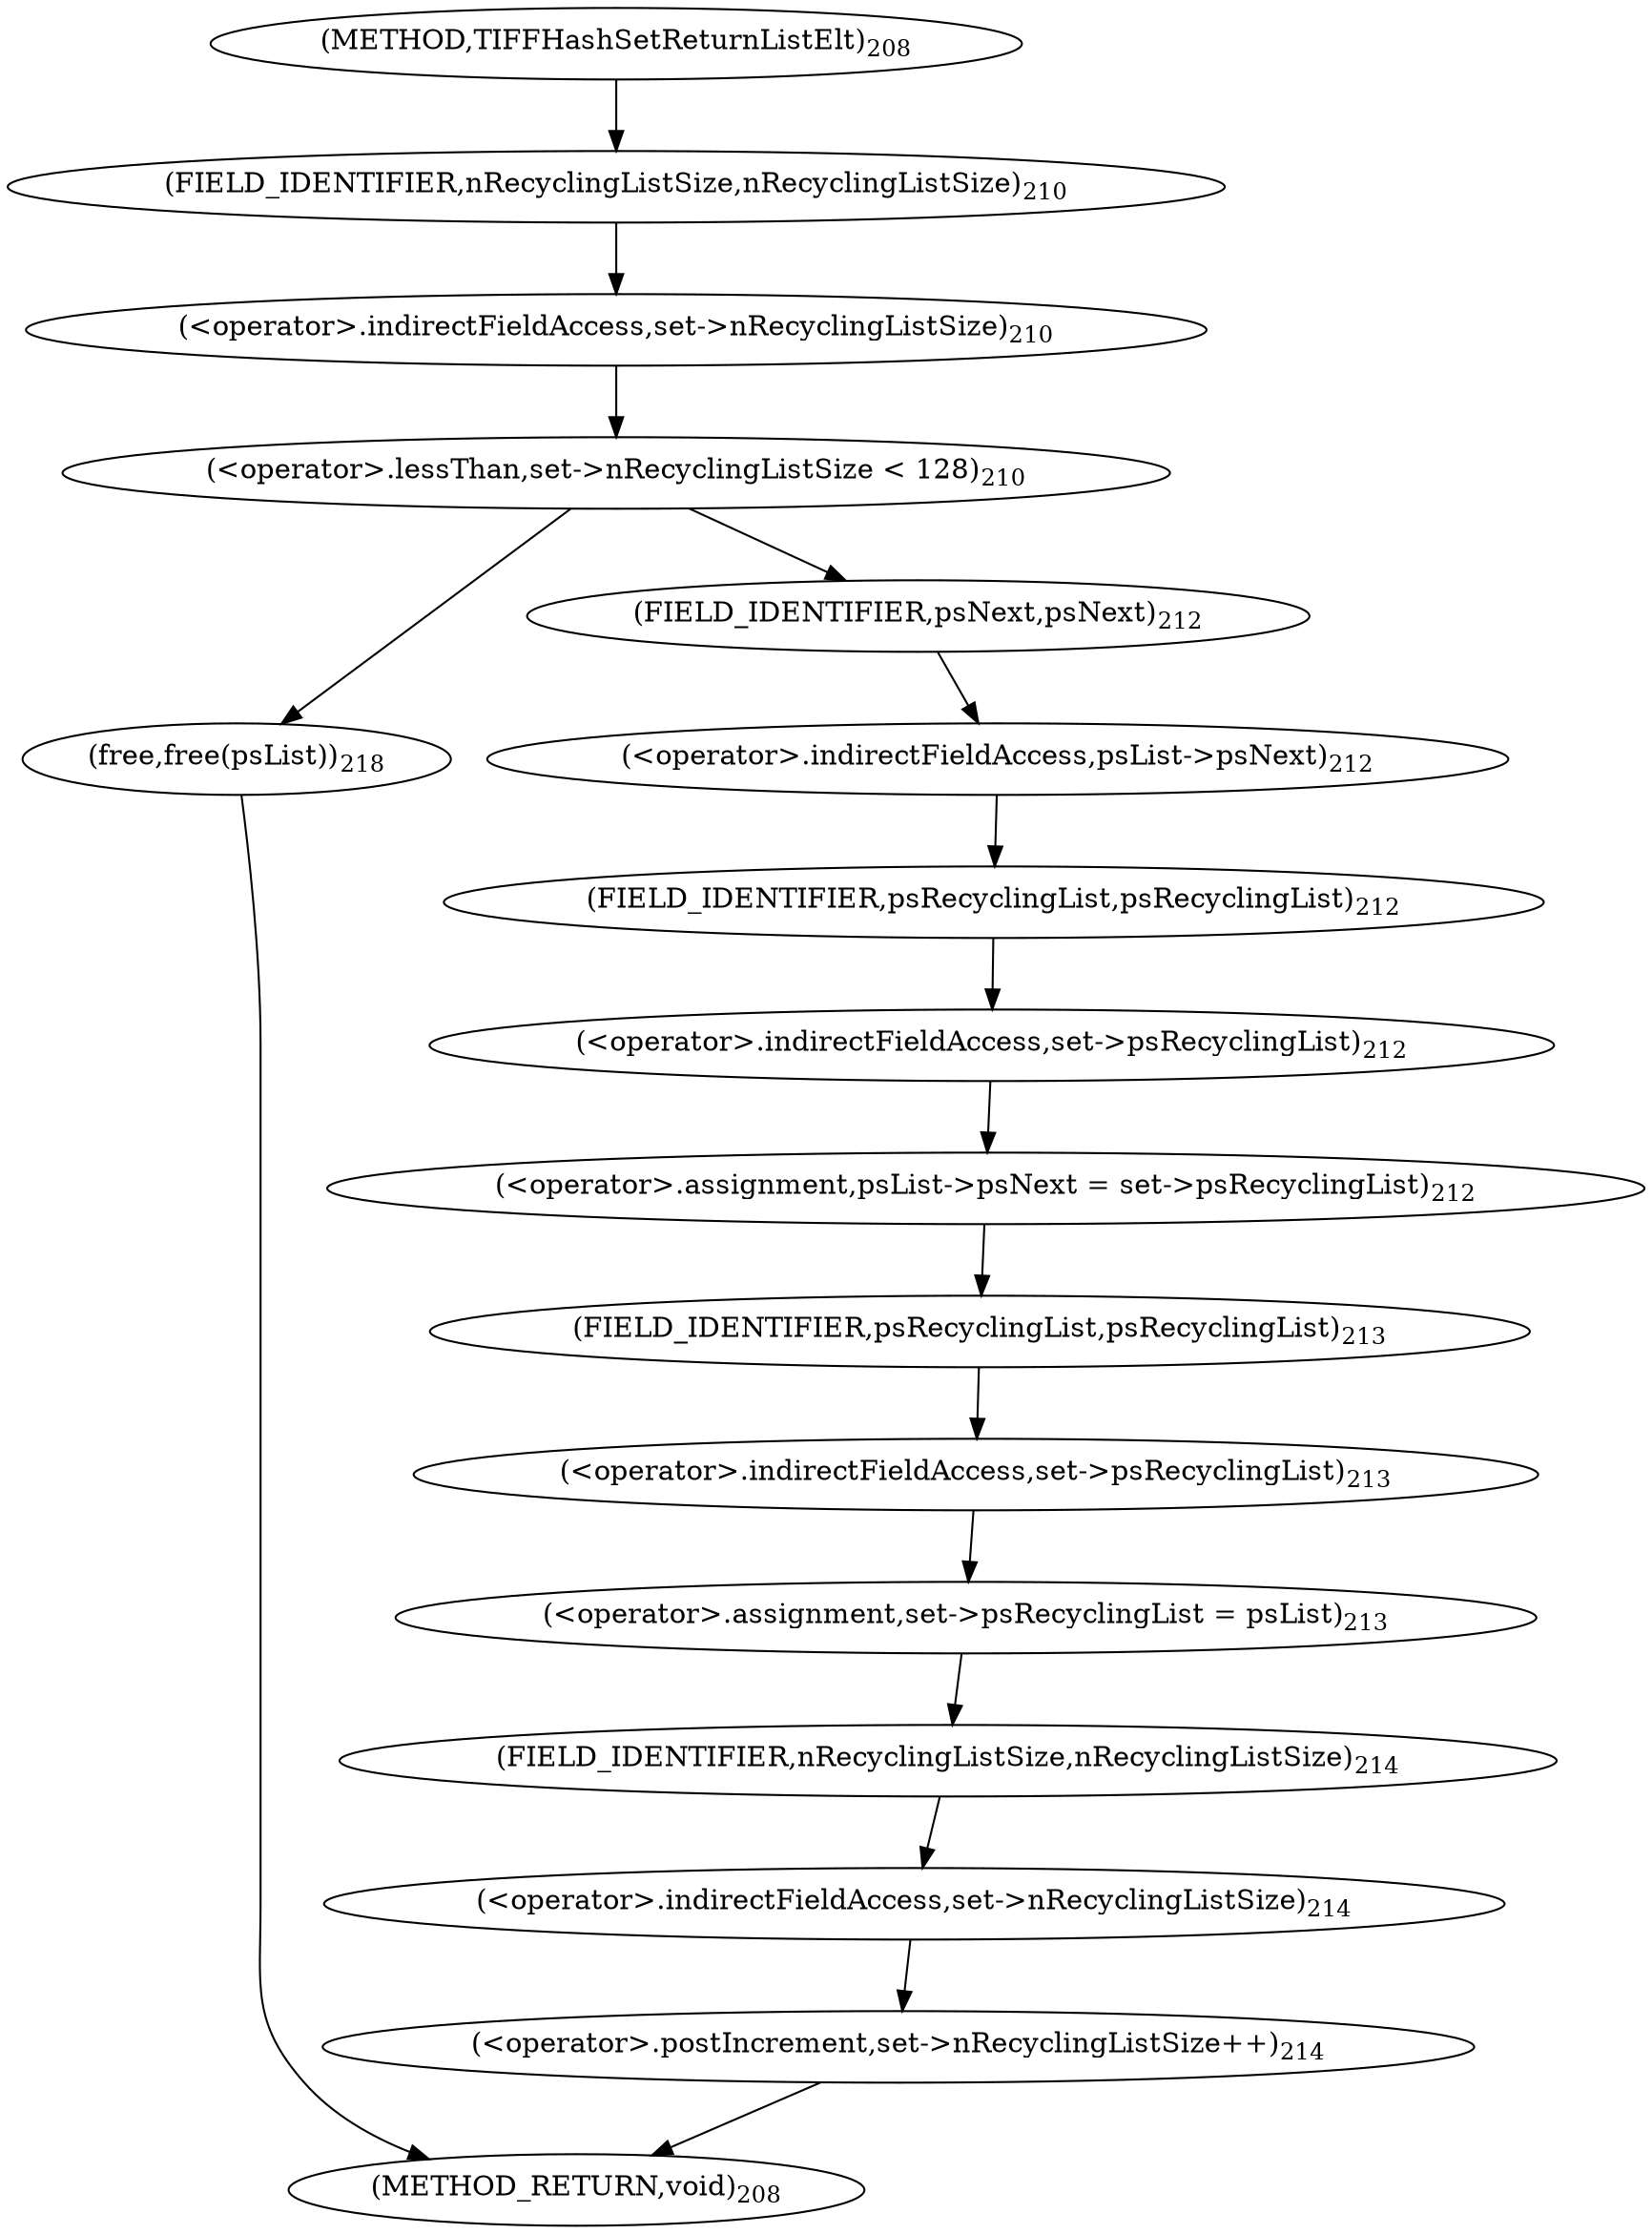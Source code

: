 digraph "TIFFHashSetReturnListElt" {  
"5126" [label = <(&lt;operator&gt;.lessThan,set-&gt;nRecyclingListSize &lt; 128)<SUB>210</SUB>> ]
"5127" [label = <(&lt;operator&gt;.indirectFieldAccess,set-&gt;nRecyclingListSize)<SUB>210</SUB>> ]
"5132" [label = <(&lt;operator&gt;.assignment,psList-&gt;psNext = set-&gt;psRecyclingList)<SUB>212</SUB>> ]
"5139" [label = <(&lt;operator&gt;.assignment,set-&gt;psRecyclingList = psList)<SUB>213</SUB>> ]
"5144" [label = <(&lt;operator&gt;.postIncrement,set-&gt;nRecyclingListSize++)<SUB>214</SUB>> ]
"5129" [label = <(FIELD_IDENTIFIER,nRecyclingListSize,nRecyclingListSize)<SUB>210</SUB>> ]
"5133" [label = <(&lt;operator&gt;.indirectFieldAccess,psList-&gt;psNext)<SUB>212</SUB>> ]
"5136" [label = <(&lt;operator&gt;.indirectFieldAccess,set-&gt;psRecyclingList)<SUB>212</SUB>> ]
"5140" [label = <(&lt;operator&gt;.indirectFieldAccess,set-&gt;psRecyclingList)<SUB>213</SUB>> ]
"5145" [label = <(&lt;operator&gt;.indirectFieldAccess,set-&gt;nRecyclingListSize)<SUB>214</SUB>> ]
"5150" [label = <(free,free(psList))<SUB>218</SUB>> ]
"5135" [label = <(FIELD_IDENTIFIER,psNext,psNext)<SUB>212</SUB>> ]
"5138" [label = <(FIELD_IDENTIFIER,psRecyclingList,psRecyclingList)<SUB>212</SUB>> ]
"5142" [label = <(FIELD_IDENTIFIER,psRecyclingList,psRecyclingList)<SUB>213</SUB>> ]
"5147" [label = <(FIELD_IDENTIFIER,nRecyclingListSize,nRecyclingListSize)<SUB>214</SUB>> ]
"5121" [label = <(METHOD,TIFFHashSetReturnListElt)<SUB>208</SUB>> ]
"5152" [label = <(METHOD_RETURN,void)<SUB>208</SUB>> ]
  "5126" -> "5135" 
  "5126" -> "5150" 
  "5127" -> "5126" 
  "5132" -> "5142" 
  "5139" -> "5147" 
  "5144" -> "5152" 
  "5129" -> "5127" 
  "5133" -> "5138" 
  "5136" -> "5132" 
  "5140" -> "5139" 
  "5145" -> "5144" 
  "5150" -> "5152" 
  "5135" -> "5133" 
  "5138" -> "5136" 
  "5142" -> "5140" 
  "5147" -> "5145" 
  "5121" -> "5129" 
}
